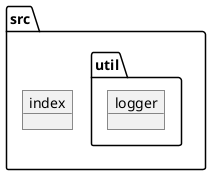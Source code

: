 @startuml
  folder src {
    object "index" as index_e4daf83f {
    }
    folder util {
      object "logger" as logger_d1ee5f1e {
      }
    
    }
  }
@enduml